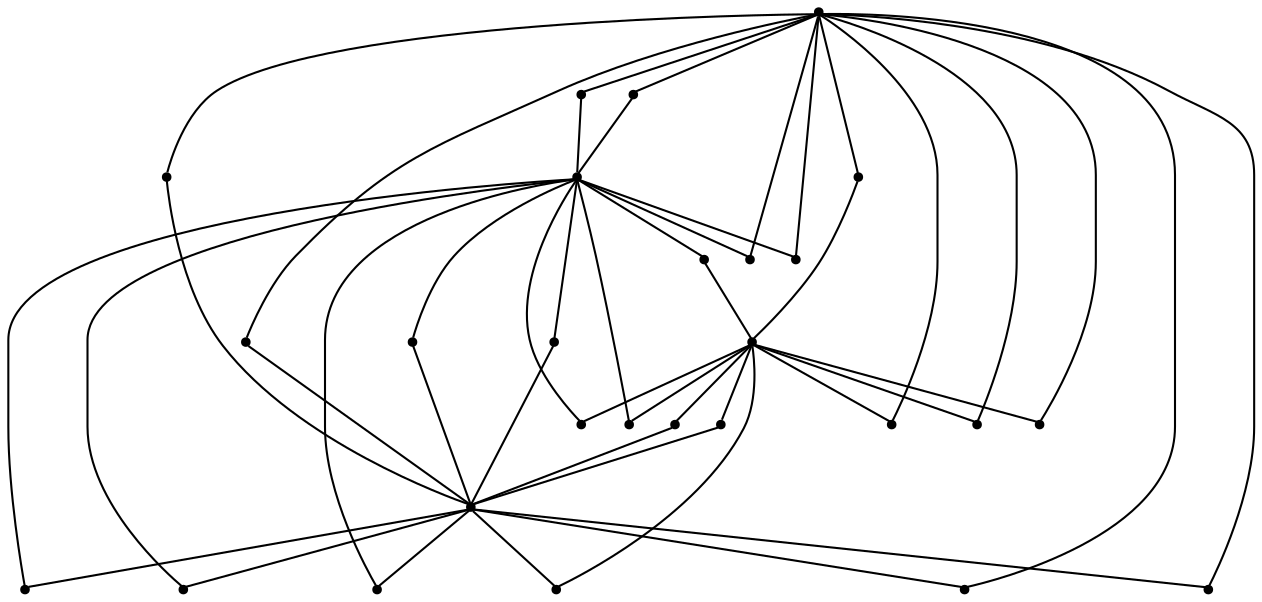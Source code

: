 graph {
  node [shape=point,comment="{\"directed\":false,\"doi\":\"10.1007/978-3-540-70904-6_32\",\"figure\":\"6\"}"]

  v0 [pos="1100.4546875,1501.900380923424"]
  v1 [pos="988.933902616279,1555.6504826486848"]
  v2 [pos="893.8537381904068,1464.7754928212107"]
  v3 [pos="1038.5057049418604,1700.2754470448435"]
  v4 [pos="1021.9400981104651,1601.0879775624217"]
  v5 [pos="893.8537381904071,1415.1504775624214"]
  v6 [pos="1079.8258312136627,1729.1504165272654"]
  v7 [pos="1059.1970385174418,1716.7754114410022"]
  v8 [pos="893.8537381904071,1832.4629724761587"]
  v9 [pos="893.8537381904068,1625.9004216135286"]
  v10 [pos="1017.8143713662791,1683.7129216135286"]
  v11 [pos="1005.4370639534884,1580.4004928212107"]
  v12 [pos="972.3684229651162,1534.9629661183299"]
  v13 [pos="922.7966206395349,1720.9004661183299"]
  v14 [pos="687.2528524709302,1501.9003809234243"]
  v15 [pos="893.8537381904071,1439.9004877349478"]
  v16 [pos="893.8537381904068,1489.525407626305"]
  v17 [pos="893.8537381904068,1720.9004661183299"]
  v18 [pos="819.4649709302325,1522.5879928212107"]
  v19 [pos="794.6477834302325,1568.0254877349478"]
  v20 [pos="864.9109193313953,1720.9004661183299"]
  v21 [pos="699.6301598837209,1716.7754114410025"]
  v22 [pos="749.2018350290698,1683.7129216135286"]
  v23 [pos="807.0250908430232,1543.2754775624217"]
  v24 [pos="782.2704760174419,1592.7754661183299"]
  v25 [pos="769.8931686046511,1617.650407626305"]
  v26 [pos="724.3847747093023,1700.2754470448435"]

  v0 -- v1 [id="-1",pos="1100.4546875,1501.900380923424 988.933902616279,1555.6504826486848 988.933902616279,1555.6504826486848 988.933902616279,1555.6504826486848"]
  v14 -- v25 [id="-2",pos="687.2528524709302,1501.9003809234243 769.8931686046511,1617.650407626305 769.8931686046511,1617.650407626305 769.8931686046511,1617.650407626305"]
  v14 -- v26 [id="-3",pos="687.2528524709302,1501.9003809234243 724.3847747093023,1700.2754470448435 724.3847747093023,1700.2754470448435 724.3847747093023,1700.2754470448435"]
  v14 -- v23 [id="-4",pos="687.2528524709302,1501.9003809234243 807.0250908430232,1543.2754775624217 807.0250908430232,1543.2754775624217 807.0250908430232,1543.2754775624217"]
  v14 -- v15 [id="-5",pos="687.2528524709302,1501.9003809234243 893.8537381904071,1439.9004877349478 893.8537381904071,1439.9004877349478 893.8537381904071,1439.9004877349478"]
  v14 -- v24 [id="-6",pos="687.2528524709302,1501.9003809234243 782.2704760174419,1592.7754661183299 782.2704760174419,1592.7754661183299 782.2704760174419,1592.7754661183299"]
  v14 -- v16 [id="-7",pos="687.2528524709302,1501.9003809234243 893.8537381904068,1489.525407626305 893.8537381904068,1489.525407626305 893.8537381904068,1489.525407626305"]
  v21 -- v14 [id="-8",pos="699.6301598837209,1716.7754114410025 687.2528524709302,1501.9003809234243 687.2528524709302,1501.9003809234243 687.2528524709302,1501.9003809234243"]
  v26 -- v8 [id="-9",pos="724.3847747093023,1700.2754470448435 893.8537381904071,1832.4629724761587 893.8537381904071,1832.4629724761587 893.8537381904071,1832.4629724761587"]
  v22 -- v14 [id="-10",pos="749.2018350290698,1683.7129216135286 687.2528524709302,1501.9003809234243 687.2528524709302,1501.9003809234243 687.2528524709302,1501.9003809234243"]
  v25 -- v9 [id="-11",pos="769.8931686046511,1617.650407626305 893.8537381904068,1625.9004216135286 893.8537381904068,1625.9004216135286 893.8537381904068,1625.9004216135286"]
  v24 -- v9 [id="-13",pos="782.2704760174419,1592.7754661183299 893.8537381904068,1625.9004216135286 893.8537381904068,1625.9004216135286 893.8537381904068,1625.9004216135286"]
  v19 -- v14 [id="-14",pos="794.6477834302325,1568.0254877349478 687.2528524709302,1501.9003809234243 687.2528524709302,1501.9003809234243 687.2528524709302,1501.9003809234243"]
  v23 -- v9 [id="-15",pos="807.0250908430232,1543.2754775624217 893.8537381904068,1625.9004216135286 893.8537381904068,1625.9004216135286 893.8537381904068,1625.9004216135286"]
  v18 -- v14 [id="-16",pos="819.4649709302325,1522.5879928212107 687.2528524709302,1501.9003809234243 687.2528524709302,1501.9003809234243 687.2528524709302,1501.9003809234243"]
  v20 -- v9 [id="-17",pos="864.9109193313953,1720.9004661183299 893.8537381904068,1625.9004216135286 893.8537381904068,1625.9004216135286 893.8537381904068,1625.9004216135286"]
  v8 -- v10 [id="-19",pos="893.8537381904071,1832.4629724761587 1017.8143713662791,1683.7129216135286 1017.8143713662791,1683.7129216135286 1017.8143713662791,1683.7129216135286"]
  v8 -- v22 [id="-20",pos="893.8537381904071,1832.4629724761587 749.2018350290698,1683.7129216135286 749.2018350290698,1683.7129216135286 749.2018350290698,1683.7129216135286"]
  v8 -- v21 [id="-21",pos="893.8537381904071,1832.4629724761587 699.6301598837209,1716.7754114410025 699.6301598837209,1716.7754114410025 699.6301598837209,1716.7754114410025"]
  v8 -- v13 [id="-22",pos="893.8537381904071,1832.4629724761587 922.7966206395349,1720.9004661183299 922.7966206395349,1720.9004661183299 922.7966206395349,1720.9004661183299"]
  v8 -- v7 [id="-23",pos="893.8537381904071,1832.4629724761587 1059.1970385174418,1716.7754114410022 1059.1970385174418,1716.7754114410022 1059.1970385174418,1716.7754114410022"]
  v8 -- v20 [id="-24",pos="893.8537381904071,1832.4629724761587 864.9109193313953,1720.9004661183299 864.9109193313953,1720.9004661183299 864.9109193313953,1720.9004661183299"]
  v8 -- v6 [id="-25",pos="893.8537381904071,1832.4629724761587 1079.8258312136627,1729.1504165272654 1079.8258312136627,1729.1504165272654 1079.8258312136627,1729.1504165272654"]
  v17 -- v8 [id="-26",pos="893.8537381904068,1720.9004661183299 893.8537381904071,1832.4629724761587 893.8537381904071,1832.4629724761587 893.8537381904071,1832.4629724761587"]
  v9 -- v19 [id="-27",pos="893.8537381904068,1625.9004216135286 794.6477834302325,1568.0254877349478 794.6477834302325,1568.0254877349478 794.6477834302325,1568.0254877349478"]
  v9 -- v12 [id="-28",pos="893.8537381904068,1625.9004216135286 972.3684229651162,1534.9629661183299 972.3684229651162,1534.9629661183299 972.3684229651162,1534.9629661183299"]
  v9 -- v11 [id="-29",pos="893.8537381904068,1625.9004216135286 1005.4370639534884,1580.4004928212107 1005.4370639534884,1580.4004928212107 1005.4370639534884,1580.4004928212107"]
  v9 -- v18 [id="-30",pos="893.8537381904068,1625.9004216135286 819.4649709302325,1522.5879928212107 819.4649709302325,1522.5879928212107 819.4649709302325,1522.5879928212107"]
  v9 -- v17 [id="-31",pos="893.8537381904068,1625.9004216135286 893.8537381904068,1720.9004661183299 893.8537381904068,1720.9004661183299 893.8537381904068,1720.9004661183299"]
  v16 -- v0 [id="-32",pos="893.8537381904068,1489.525407626305 1100.4546875,1501.900380923424 1100.4546875,1501.900380923424 1100.4546875,1501.900380923424"]
  v2 -- v14 [id="-33",pos="893.8537381904068,1464.7754928212107 687.2528524709302,1501.9003809234243 687.2528524709302,1501.9003809234243 687.2528524709302,1501.9003809234243"]
  v15 -- v0 [id="-34",pos="893.8537381904071,1439.9004877349478 1100.4546875,1501.900380923424 1100.4546875,1501.900380923424 1100.4546875,1501.900380923424"]
  v5 -- v14 [id="-35",pos="893.8537381904071,1415.1504775624214 687.2528524709302,1501.9003809234243 687.2528524709302,1501.9003809234243 687.2528524709302,1501.9003809234243"]
  v13 -- v9 [id="-36",pos="922.7966206395349,1720.9004661183299 893.8537381904068,1625.9004216135286 893.8537381904068,1625.9004216135286 893.8537381904068,1625.9004216135286"]
  v12 -- v0 [id="-37",pos="972.3684229651162,1534.9629661183299 1100.4546875,1501.900380923424 1100.4546875,1501.900380923424 1100.4546875,1501.900380923424"]
  v1 -- v9 [id="-38",pos="988.933902616279,1555.6504826486848 893.8537381904068,1625.9004216135286 893.8537381904068,1625.9004216135286 893.8537381904068,1625.9004216135286"]
  v11 -- v0 [id="-39",pos="1005.4370639534884,1580.4004928212107 1100.4546875,1501.900380923424 1100.4546875,1501.900380923424 1100.4546875,1501.900380923424"]
  v10 -- v0 [id="-40",pos="1017.8143713662791,1683.7129216135286 1100.4546875,1501.900380923424 1100.4546875,1501.900380923424 1100.4546875,1501.900380923424"]
  v4 -- v9 [id="-41",pos="1021.9400981104651,1601.0879775624217 893.8537381904068,1625.9004216135286 893.8537381904068,1625.9004216135286 893.8537381904068,1625.9004216135286"]
  v3 -- v8 [id="-42",pos="1038.5057049418604,1700.2754470448435 893.8537381904071,1832.4629724761587 893.8537381904071,1832.4629724761587 893.8537381904071,1832.4629724761587"]
  v7 -- v0 [id="-43",pos="1059.1970385174418,1716.7754114410022 1100.4546875,1501.900380923424 1100.4546875,1501.900380923424 1100.4546875,1501.900380923424"]
  v6 -- v0 [id="-44",pos="1079.8258312136627,1729.1504165272654 1100.4546875,1501.900380923424 1100.4546875,1501.900380923424 1100.4546875,1501.900380923424"]
  v0 -- v5 [id="-45",pos="1100.4546875,1501.900380923424 893.8537381904071,1415.1504775624214 893.8537381904071,1415.1504775624214 893.8537381904071,1415.1504775624214"]
  v0 -- v4 [id="-46",pos="1100.4546875,1501.900380923424 1021.9400981104651,1601.0879775624217 1021.9400981104651,1601.0879775624217 1021.9400981104651,1601.0879775624217"]
  v0 -- v3 [id="-47",pos="1100.4546875,1501.900380923424 1038.5057049418604,1700.2754470448435 1038.5057049418604,1700.2754470448435 1038.5057049418604,1700.2754470448435"]
  v0 -- v2 [id="-48",pos="1100.4546875,1501.900380923424 893.8537381904068,1464.7754928212107 893.8537381904068,1464.7754928212107 893.8537381904068,1464.7754928212107"]
}